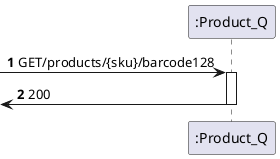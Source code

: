 @startuml
'https://plantuml.com/sequence-diagram

autonumber

participant ":Product_Q" as pro

-> pro: GET/products/{sku}/barcode128
activate pro
[<- pro: 200
deactivate pro

@enduml